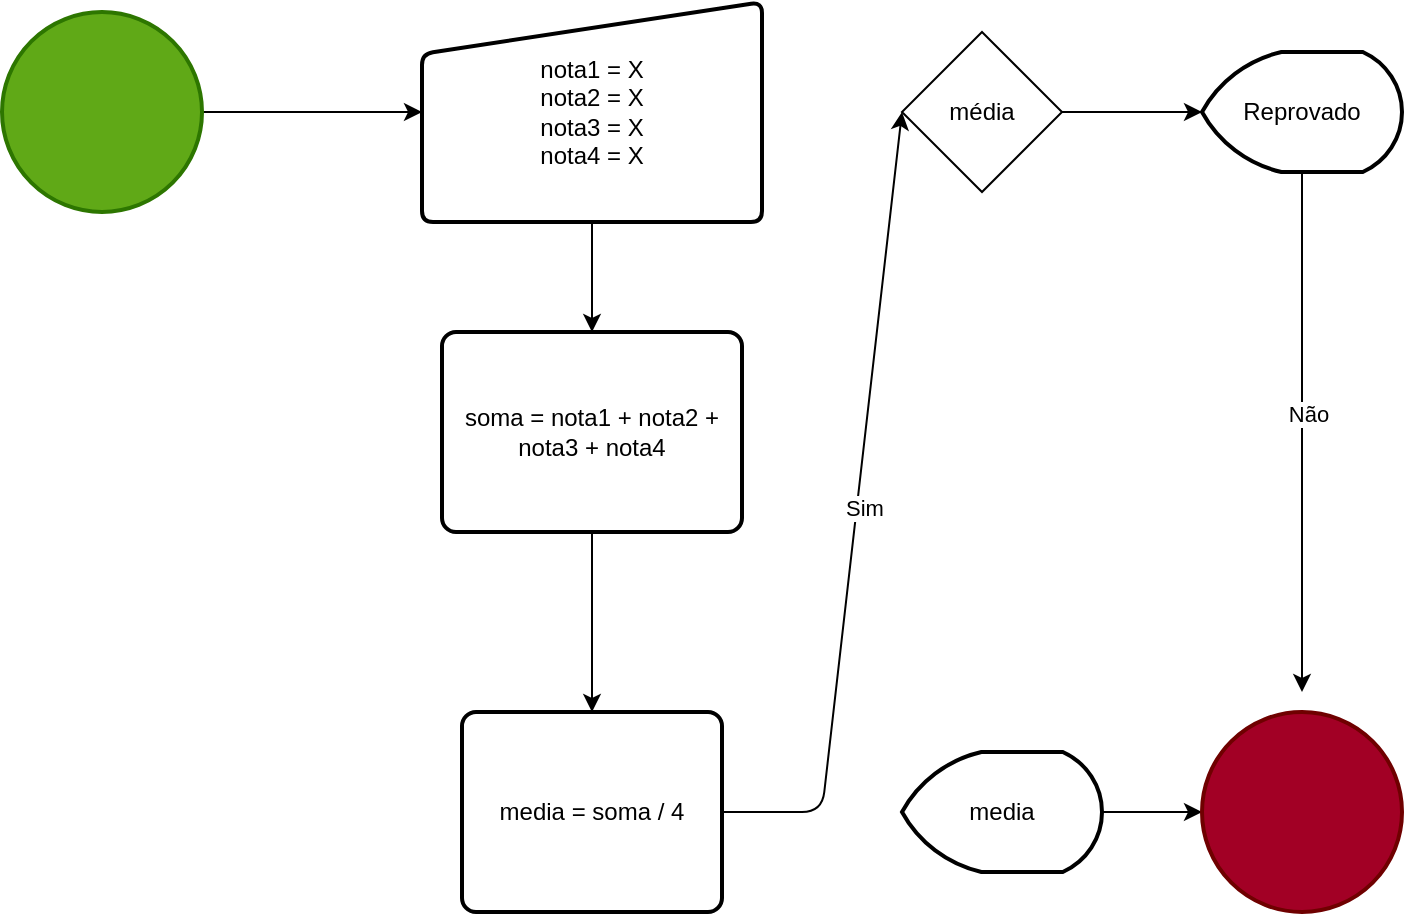 <mxfile>
    <diagram id="ICZM-pQt48xGWOXCjLxJ" name="Page-1">
        <mxGraphModel dx="799" dy="474" grid="1" gridSize="10" guides="1" tooltips="1" connect="1" arrows="1" fold="1" page="1" pageScale="1" pageWidth="850" pageHeight="1100" math="0" shadow="0">
            <root>
                <mxCell id="0"/>
                <mxCell id="1" parent="0"/>
                <mxCell id="4" style="edgeStyle=none;html=1;entryX=0;entryY=0.5;entryDx=0;entryDy=0;" parent="1" source="2" target="3" edge="1">
                    <mxGeometry relative="1" as="geometry"/>
                </mxCell>
                <mxCell id="2" value="" style="strokeWidth=2;html=1;shape=mxgraph.flowchart.start_2;whiteSpace=wrap;fillColor=#60a917;fontColor=#ffffff;strokeColor=#2D7600;" parent="1" vertex="1">
                    <mxGeometry x="70" y="40" width="100" height="100" as="geometry"/>
                </mxCell>
                <mxCell id="7" style="edgeStyle=none;html=1;entryX=0.5;entryY=0;entryDx=0;entryDy=0;" parent="1" source="3" target="6" edge="1">
                    <mxGeometry relative="1" as="geometry"/>
                </mxCell>
                <mxCell id="3" value="nota1 = X&lt;br&gt;nota2 = X&lt;br&gt;nota3 = X&lt;br&gt;nota4 = X" style="html=1;strokeWidth=2;shape=manualInput;whiteSpace=wrap;rounded=1;size=26;arcSize=11;" parent="1" vertex="1">
                    <mxGeometry x="280" y="35" width="170" height="110" as="geometry"/>
                </mxCell>
                <mxCell id="9" style="edgeStyle=none;html=1;entryX=0.5;entryY=0;entryDx=0;entryDy=0;" parent="1" source="6" target="8" edge="1">
                    <mxGeometry relative="1" as="geometry"/>
                </mxCell>
                <mxCell id="6" value="soma = nota1 + nota2 + nota3 + nota4" style="rounded=1;whiteSpace=wrap;html=1;absoluteArcSize=1;arcSize=14;strokeWidth=2;" parent="1" vertex="1">
                    <mxGeometry x="290" y="200" width="150" height="100" as="geometry"/>
                </mxCell>
                <mxCell id="11" style="edgeStyle=none;html=1;entryX=0;entryY=0.5;entryDx=0;entryDy=0;" parent="1" source="8" target="14" edge="1">
                    <mxGeometry relative="1" as="geometry">
                        <mxPoint x="480" y="80" as="targetPoint"/>
                        <Array as="points">
                            <mxPoint x="480" y="440"/>
                        </Array>
                    </mxGeometry>
                </mxCell>
                <mxCell id="22" value="Sim" style="edgeLabel;html=1;align=center;verticalAlign=middle;resizable=0;points=[];" vertex="1" connectable="0" parent="11">
                    <mxGeometry x="0.013" y="-3" relative="1" as="geometry">
                        <mxPoint as="offset"/>
                    </mxGeometry>
                </mxCell>
                <mxCell id="8" value="media = soma / 4" style="rounded=1;whiteSpace=wrap;html=1;absoluteArcSize=1;arcSize=14;strokeWidth=2;" parent="1" vertex="1">
                    <mxGeometry x="300" y="390" width="130" height="100" as="geometry"/>
                </mxCell>
                <mxCell id="13" style="edgeStyle=none;html=1;entryX=0;entryY=0.5;entryDx=0;entryDy=0;entryPerimeter=0;" parent="1" source="10" target="12" edge="1">
                    <mxGeometry relative="1" as="geometry"/>
                </mxCell>
                <mxCell id="10" value="media" style="strokeWidth=2;html=1;shape=mxgraph.flowchart.display;whiteSpace=wrap;" parent="1" vertex="1">
                    <mxGeometry x="520" y="410" width="100" height="60" as="geometry"/>
                </mxCell>
                <mxCell id="12" value="" style="strokeWidth=2;html=1;shape=mxgraph.flowchart.start_2;whiteSpace=wrap;fillColor=#a20025;fontColor=#ffffff;strokeColor=#6F0000;" parent="1" vertex="1">
                    <mxGeometry x="670" y="390" width="100" height="100" as="geometry"/>
                </mxCell>
                <mxCell id="15" style="edgeStyle=none;html=1;" edge="1" parent="1" source="14" target="16">
                    <mxGeometry relative="1" as="geometry">
                        <mxPoint x="720" y="90" as="targetPoint"/>
                    </mxGeometry>
                </mxCell>
                <mxCell id="14" value="média" style="rhombus;whiteSpace=wrap;html=1;" vertex="1" parent="1">
                    <mxGeometry x="520" y="50" width="80" height="80" as="geometry"/>
                </mxCell>
                <mxCell id="20" style="edgeStyle=none;html=1;" edge="1" parent="1" source="16">
                    <mxGeometry relative="1" as="geometry">
                        <mxPoint x="720" y="380" as="targetPoint"/>
                    </mxGeometry>
                </mxCell>
                <mxCell id="21" value="Não" style="edgeLabel;html=1;align=center;verticalAlign=middle;resizable=0;points=[];" vertex="1" connectable="0" parent="20">
                    <mxGeometry x="-0.074" y="3" relative="1" as="geometry">
                        <mxPoint as="offset"/>
                    </mxGeometry>
                </mxCell>
                <mxCell id="16" value="Reprovado" style="strokeWidth=2;html=1;shape=mxgraph.flowchart.display;whiteSpace=wrap;" vertex="1" parent="1">
                    <mxGeometry x="670" y="60" width="100" height="60" as="geometry"/>
                </mxCell>
            </root>
        </mxGraphModel>
    </diagram>
</mxfile>